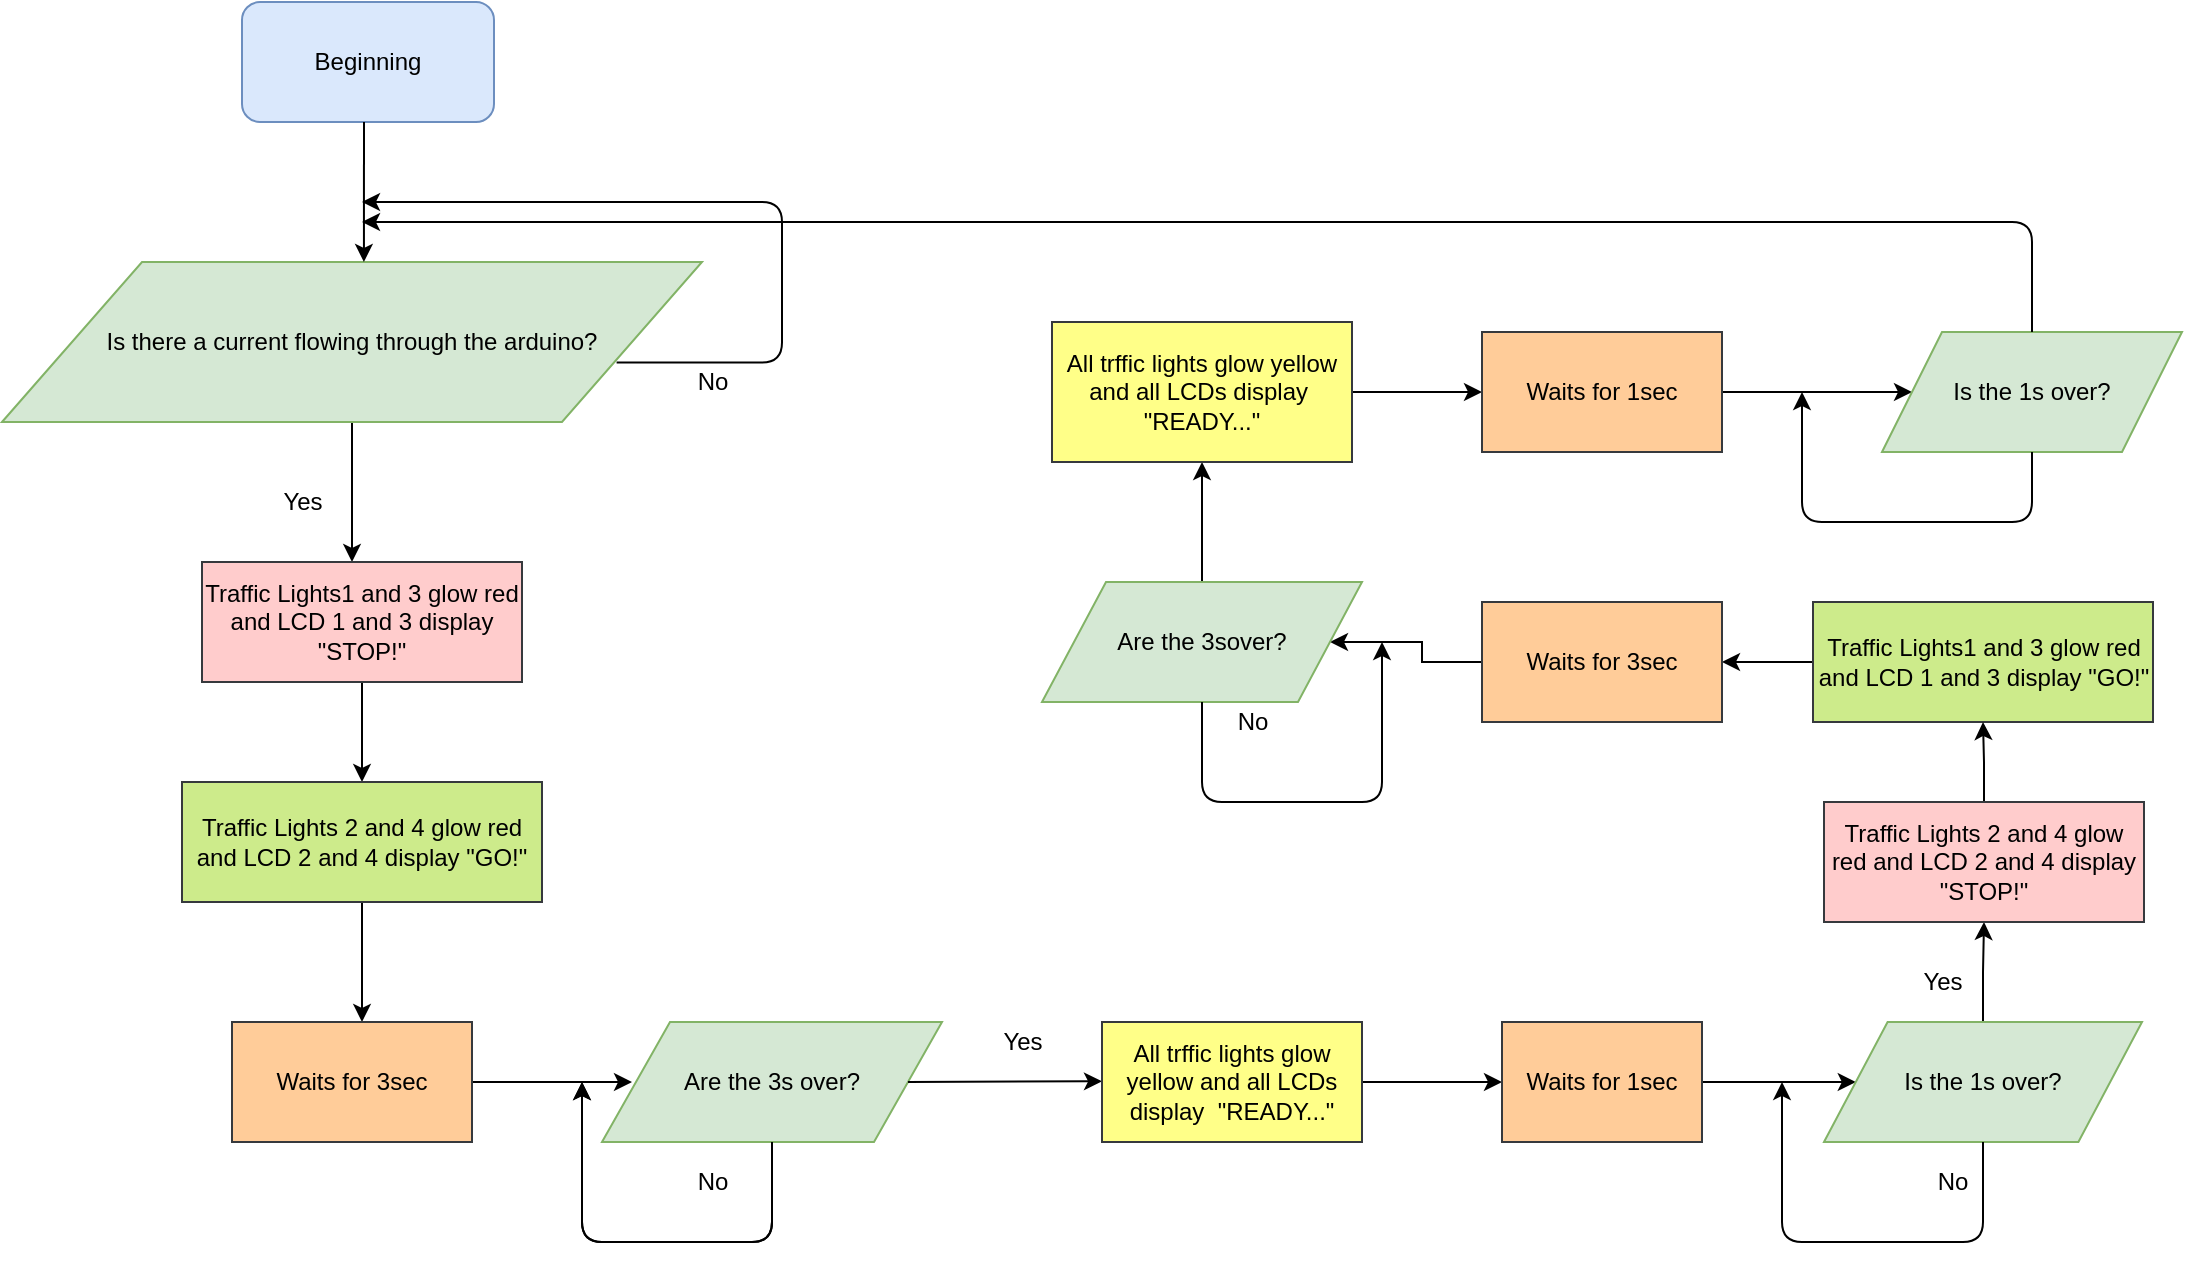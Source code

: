 <mxfile version="13.3.6" type="github"><diagram id="IrFSbD6fWfPPENPtOOSr" name="Page-1"><mxGraphModel dx="1673" dy="888" grid="1" gridSize="10" guides="1" tooltips="1" connect="1" arrows="1" fold="1" page="1" pageScale="1" pageWidth="827" pageHeight="1169" math="0" shadow="0"><root><mxCell id="0"/><mxCell id="1" parent="0"/><mxCell id="f5TkN5KOjITO2yH5Gr3B-6" value="Beginning" style="rounded=1;whiteSpace=wrap;html=1;fillColor=#dae8fc;strokeColor=#6c8ebf;" vertex="1" parent="1"><mxGeometry x="330" y="30" width="126" height="60" as="geometry"/></mxCell><mxCell id="f5TkN5KOjITO2yH5Gr3B-29" value="" style="edgeStyle=orthogonalEdgeStyle;rounded=0;orthogonalLoop=1;jettySize=auto;html=1;" edge="1" parent="1" source="f5TkN5KOjITO2yH5Gr3B-2" target="f5TkN5KOjITO2yH5Gr3B-12"><mxGeometry relative="1" as="geometry"><Array as="points"><mxPoint x="385" y="290"/><mxPoint x="385" y="290"/></Array></mxGeometry></mxCell><mxCell id="f5TkN5KOjITO2yH5Gr3B-2" value="&lt;div align=&quot;center&quot;&gt;Is there a current flowing through the arduino?&lt;/div&gt;" style="shape=parallelogram;perimeter=parallelogramPerimeter;whiteSpace=wrap;html=1;align=center;rounded=0;horizontal=1;fillColor=#d5e8d4;strokeColor=#82b366;" vertex="1" parent="1"><mxGeometry x="210" y="160" width="350" height="80" as="geometry"/></mxCell><mxCell id="f5TkN5KOjITO2yH5Gr3B-5" value="" style="edgeStyle=elbowEdgeStyle;elbow=horizontal;endArrow=classic;html=1;exitX=0.878;exitY=0.628;exitDx=0;exitDy=0;exitPerimeter=0;" edge="1" parent="1" source="f5TkN5KOjITO2yH5Gr3B-2"><mxGeometry width="50" height="50" relative="1" as="geometry"><mxPoint x="520" y="210" as="sourcePoint"/><mxPoint x="390" y="130" as="targetPoint"/><Array as="points"><mxPoint x="600" y="170"/><mxPoint x="590" y="150"/><mxPoint x="520" y="150"/><mxPoint x="580" y="130"/><mxPoint x="630" y="230"/></Array></mxGeometry></mxCell><mxCell id="f5TkN5KOjITO2yH5Gr3B-7" value="" style="endArrow=classic;html=1;entryX=0.517;entryY=0;entryDx=0;entryDy=0;entryPerimeter=0;" edge="1" parent="1" target="f5TkN5KOjITO2yH5Gr3B-2"><mxGeometry width="50" height="50" relative="1" as="geometry"><mxPoint x="391" y="90" as="sourcePoint"/><mxPoint x="395" y="150" as="targetPoint"/><Array as="points"/></mxGeometry></mxCell><mxCell id="f5TkN5KOjITO2yH5Gr3B-10" value="No" style="text;html=1;align=center;verticalAlign=middle;resizable=0;points=[];autosize=1;" vertex="1" parent="1"><mxGeometry x="550" y="210" width="30" height="20" as="geometry"/></mxCell><mxCell id="f5TkN5KOjITO2yH5Gr3B-11" value="Yes" style="text;html=1;align=center;verticalAlign=middle;resizable=0;points=[];autosize=1;" vertex="1" parent="1"><mxGeometry x="340" y="270" width="40" height="20" as="geometry"/></mxCell><mxCell id="f5TkN5KOjITO2yH5Gr3B-30" value="" style="edgeStyle=orthogonalEdgeStyle;rounded=0;orthogonalLoop=1;jettySize=auto;html=1;" edge="1" parent="1" source="f5TkN5KOjITO2yH5Gr3B-12" target="f5TkN5KOjITO2yH5Gr3B-16"><mxGeometry relative="1" as="geometry"/></mxCell><mxCell id="f5TkN5KOjITO2yH5Gr3B-12" value="Traffic Lights1 and 3 glow red and LCD 1 and 3 display &quot;STOP!&quot;" style="rounded=0;whiteSpace=wrap;html=1;fillColor=#ffcccc;strokeColor=#36393d;" vertex="1" parent="1"><mxGeometry x="310" y="310" width="160" height="60" as="geometry"/></mxCell><mxCell id="f5TkN5KOjITO2yH5Gr3B-31" value="" style="edgeStyle=orthogonalEdgeStyle;rounded=0;orthogonalLoop=1;jettySize=auto;html=1;" edge="1" parent="1" source="f5TkN5KOjITO2yH5Gr3B-16" target="f5TkN5KOjITO2yH5Gr3B-19"><mxGeometry relative="1" as="geometry"><Array as="points"><mxPoint x="390" y="520"/><mxPoint x="390" y="520"/></Array></mxGeometry></mxCell><mxCell id="f5TkN5KOjITO2yH5Gr3B-16" value="Traffic Lights 2 and 4 glow red and LCD 2 and 4 display &quot;GO!&quot;" style="rounded=0;whiteSpace=wrap;html=1;fillColor=#cdeb8b;strokeColor=#36393d;" vertex="1" parent="1"><mxGeometry x="300" y="420" width="180" height="60" as="geometry"/></mxCell><mxCell id="f5TkN5KOjITO2yH5Gr3B-18" value="&lt;div&gt;&lt;br&gt;&lt;/div&gt;&lt;div&gt;Are the 3s over?&lt;/div&gt;&lt;div&gt;&lt;br&gt;&lt;/div&gt;" style="shape=parallelogram;perimeter=parallelogramPerimeter;whiteSpace=wrap;html=1;rounded=0;verticalAlign=middle;fillColor=#d5e8d4;strokeColor=#82b366;" vertex="1" parent="1"><mxGeometry x="510" y="540" width="170" height="60" as="geometry"/></mxCell><mxCell id="f5TkN5KOjITO2yH5Gr3B-28" value="" style="edgeStyle=orthogonalEdgeStyle;rounded=0;orthogonalLoop=1;jettySize=auto;html=1;" edge="1" parent="1" source="f5TkN5KOjITO2yH5Gr3B-19"><mxGeometry relative="1" as="geometry"><mxPoint x="525" y="570" as="targetPoint"/></mxGeometry></mxCell><mxCell id="f5TkN5KOjITO2yH5Gr3B-19" value="Waits for 3sec" style="rounded=0;whiteSpace=wrap;html=1;fillColor=#ffcc99;strokeColor=#36393d;" vertex="1" parent="1"><mxGeometry x="325" y="540" width="120" height="60" as="geometry"/></mxCell><mxCell id="f5TkN5KOjITO2yH5Gr3B-24" value="" style="edgeStyle=elbowEdgeStyle;elbow=vertical;endArrow=classic;html=1;" edge="1" parent="1" source="f5TkN5KOjITO2yH5Gr3B-18"><mxGeometry width="50" height="50" relative="1" as="geometry"><mxPoint x="620" y="470" as="sourcePoint"/><mxPoint x="500" y="570" as="targetPoint"/><Array as="points"><mxPoint x="490" y="650"/><mxPoint x="590" y="640"/><mxPoint x="510" y="630"/><mxPoint x="550" y="580"/></Array></mxGeometry></mxCell><mxCell id="f5TkN5KOjITO2yH5Gr3B-26" value="" style="endArrow=classic;html=1;exitX=1;exitY=0.5;exitDx=0;exitDy=0;" edge="1" parent="1" source="f5TkN5KOjITO2yH5Gr3B-18"><mxGeometry width="50" height="50" relative="1" as="geometry"><mxPoint x="690" y="569.66" as="sourcePoint"/><mxPoint x="760" y="569.66" as="targetPoint"/></mxGeometry></mxCell><mxCell id="f5TkN5KOjITO2yH5Gr3B-37" value="No" style="text;html=1;align=center;verticalAlign=middle;resizable=0;points=[];autosize=1;" vertex="1" parent="1"><mxGeometry x="550" y="610" width="30" height="20" as="geometry"/></mxCell><mxCell id="f5TkN5KOjITO2yH5Gr3B-38" value="Yes" style="text;html=1;align=center;verticalAlign=middle;resizable=0;points=[];autosize=1;" vertex="1" parent="1"><mxGeometry x="700" y="540" width="40" height="20" as="geometry"/></mxCell><mxCell id="f5TkN5KOjITO2yH5Gr3B-41" value="" style="edgeStyle=orthogonalEdgeStyle;rounded=0;orthogonalLoop=1;jettySize=auto;html=1;" edge="1" parent="1" source="f5TkN5KOjITO2yH5Gr3B-39" target="f5TkN5KOjITO2yH5Gr3B-40"><mxGeometry relative="1" as="geometry"/></mxCell><mxCell id="f5TkN5KOjITO2yH5Gr3B-39" value="All trffic lights glow yellow and all LCDs display&amp;nbsp; &quot;READY...&quot;" style="rounded=0;whiteSpace=wrap;html=1;fillColor=#ffff88;strokeColor=#36393d;" vertex="1" parent="1"><mxGeometry x="760" y="540" width="130" height="60" as="geometry"/></mxCell><mxCell id="f5TkN5KOjITO2yH5Gr3B-43" value="" style="edgeStyle=orthogonalEdgeStyle;rounded=0;orthogonalLoop=1;jettySize=auto;html=1;" edge="1" parent="1" source="f5TkN5KOjITO2yH5Gr3B-40" target="f5TkN5KOjITO2yH5Gr3B-42"><mxGeometry relative="1" as="geometry"/></mxCell><mxCell id="f5TkN5KOjITO2yH5Gr3B-40" value="Waits for 1sec" style="rounded=0;whiteSpace=wrap;html=1;fillColor=#ffcc99;strokeColor=#36393d;" vertex="1" parent="1"><mxGeometry x="960" y="540" width="100" height="60" as="geometry"/></mxCell><mxCell id="f5TkN5KOjITO2yH5Gr3B-57" value="" style="edgeStyle=orthogonalEdgeStyle;rounded=0;orthogonalLoop=1;jettySize=auto;html=1;" edge="1" parent="1" source="f5TkN5KOjITO2yH5Gr3B-42" target="f5TkN5KOjITO2yH5Gr3B-55"><mxGeometry relative="1" as="geometry"/></mxCell><mxCell id="f5TkN5KOjITO2yH5Gr3B-42" value="&lt;div&gt;&lt;br&gt;&lt;/div&gt;&lt;div&gt;&lt;br&gt;&lt;/div&gt;&lt;div&gt;Is the 1s over?&lt;/div&gt;&lt;div&gt;&lt;br&gt;&lt;br&gt;&lt;/div&gt;" style="shape=parallelogram;perimeter=parallelogramPerimeter;whiteSpace=wrap;html=1;rounded=0;fillColor=#d5e8d4;strokeColor=#82b366;" vertex="1" parent="1"><mxGeometry x="1121" y="540" width="159" height="60" as="geometry"/></mxCell><mxCell id="f5TkN5KOjITO2yH5Gr3B-60" value="" style="edgeStyle=orthogonalEdgeStyle;rounded=0;orthogonalLoop=1;jettySize=auto;html=1;" edge="1" parent="1" source="f5TkN5KOjITO2yH5Gr3B-46" target="f5TkN5KOjITO2yH5Gr3B-59"><mxGeometry relative="1" as="geometry"/></mxCell><mxCell id="f5TkN5KOjITO2yH5Gr3B-46" value="Traffic Lights1 and 3 glow red and LCD 1 and 3 display &quot;GO!&quot;" style="rounded=0;whiteSpace=wrap;html=1;fillColor=#cdeb8b;strokeColor=#36393d;" vertex="1" parent="1"><mxGeometry x="1115.5" y="330" width="170" height="60" as="geometry"/></mxCell><mxCell id="f5TkN5KOjITO2yH5Gr3B-48" value="Yes" style="text;html=1;align=center;verticalAlign=middle;resizable=0;points=[];autosize=1;" vertex="1" parent="1"><mxGeometry x="1160" y="510" width="40" height="20" as="geometry"/></mxCell><mxCell id="f5TkN5KOjITO2yH5Gr3B-51" value="" style="edgeStyle=elbowEdgeStyle;elbow=vertical;endArrow=classic;html=1;" edge="1" parent="1"><mxGeometry width="50" height="50" relative="1" as="geometry"><mxPoint x="595" y="600" as="sourcePoint"/><mxPoint x="500" y="570" as="targetPoint"/><Array as="points"><mxPoint x="490" y="650"/><mxPoint x="590" y="640"/><mxPoint x="510" y="630"/><mxPoint x="550" y="580"/></Array></mxGeometry></mxCell><mxCell id="f5TkN5KOjITO2yH5Gr3B-52" value="" style="edgeStyle=elbowEdgeStyle;elbow=vertical;endArrow=classic;html=1;exitX=0.5;exitY=1;exitDx=0;exitDy=0;" edge="1" parent="1" source="f5TkN5KOjITO2yH5Gr3B-42"><mxGeometry width="50" height="50" relative="1" as="geometry"><mxPoint x="1201" y="610" as="sourcePoint"/><mxPoint x="1100" y="570" as="targetPoint"/><Array as="points"><mxPoint x="1170" y="650"/><mxPoint x="1150" y="630"/></Array></mxGeometry></mxCell><mxCell id="f5TkN5KOjITO2yH5Gr3B-53" value="No" style="text;html=1;align=center;verticalAlign=middle;resizable=0;points=[];autosize=1;" vertex="1" parent="1"><mxGeometry x="1170" y="610" width="30" height="20" as="geometry"/></mxCell><mxCell id="f5TkN5KOjITO2yH5Gr3B-58" value="" style="edgeStyle=orthogonalEdgeStyle;rounded=0;orthogonalLoop=1;jettySize=auto;html=1;" edge="1" parent="1" source="f5TkN5KOjITO2yH5Gr3B-55" target="f5TkN5KOjITO2yH5Gr3B-46"><mxGeometry relative="1" as="geometry"/></mxCell><mxCell id="f5TkN5KOjITO2yH5Gr3B-55" value="Traffic Lights 2 and 4 glow red and LCD 2 and 4 display &quot;STOP!&quot;" style="rounded=0;whiteSpace=wrap;html=1;fillColor=#ffcccc;strokeColor=#36393d;" vertex="1" parent="1"><mxGeometry x="1121" y="430" width="160" height="60" as="geometry"/></mxCell><mxCell id="f5TkN5KOjITO2yH5Gr3B-62" value="" style="edgeStyle=orthogonalEdgeStyle;rounded=0;orthogonalLoop=1;jettySize=auto;html=1;" edge="1" parent="1" source="f5TkN5KOjITO2yH5Gr3B-59" target="f5TkN5KOjITO2yH5Gr3B-61"><mxGeometry relative="1" as="geometry"/></mxCell><mxCell id="f5TkN5KOjITO2yH5Gr3B-59" value="Waits for 3sec" style="rounded=0;whiteSpace=wrap;html=1;fillColor=#ffcc99;strokeColor=#36393d;" vertex="1" parent="1"><mxGeometry x="950" y="330" width="120" height="60" as="geometry"/></mxCell><mxCell id="f5TkN5KOjITO2yH5Gr3B-67" value="" style="edgeStyle=orthogonalEdgeStyle;rounded=0;orthogonalLoop=1;jettySize=auto;html=1;" edge="1" parent="1" source="f5TkN5KOjITO2yH5Gr3B-61" target="f5TkN5KOjITO2yH5Gr3B-66"><mxGeometry relative="1" as="geometry"/></mxCell><mxCell id="f5TkN5KOjITO2yH5Gr3B-61" value="&lt;div&gt;Are the 3sover?&lt;/div&gt;" style="shape=parallelogram;perimeter=parallelogramPerimeter;whiteSpace=wrap;html=1;rounded=0;fillColor=#d5e8d4;strokeColor=#82b366;" vertex="1" parent="1"><mxGeometry x="730" y="320" width="160" height="60" as="geometry"/></mxCell><mxCell id="f5TkN5KOjITO2yH5Gr3B-64" value="" style="edgeStyle=elbowEdgeStyle;elbow=vertical;endArrow=classic;html=1;" edge="1" parent="1"><mxGeometry width="50" height="50" relative="1" as="geometry"><mxPoint x="810" y="380" as="sourcePoint"/><mxPoint x="900" y="350" as="targetPoint"/><Array as="points"><mxPoint x="860" y="430"/></Array></mxGeometry></mxCell><mxCell id="f5TkN5KOjITO2yH5Gr3B-65" value="No" style="text;html=1;align=center;verticalAlign=middle;resizable=0;points=[];autosize=1;" vertex="1" parent="1"><mxGeometry x="820" y="380" width="30" height="20" as="geometry"/></mxCell><mxCell id="f5TkN5KOjITO2yH5Gr3B-69" value="" style="edgeStyle=orthogonalEdgeStyle;rounded=0;orthogonalLoop=1;jettySize=auto;html=1;" edge="1" parent="1" source="f5TkN5KOjITO2yH5Gr3B-66" target="f5TkN5KOjITO2yH5Gr3B-68"><mxGeometry relative="1" as="geometry"/></mxCell><mxCell id="f5TkN5KOjITO2yH5Gr3B-66" value="All trffic lights glow yellow and all LCDs display&amp;nbsp; &quot;READY...&quot;" style="rounded=0;whiteSpace=wrap;html=1;fillColor=#ffff88;strokeColor=#36393d;" vertex="1" parent="1"><mxGeometry x="735" y="190" width="150" height="70" as="geometry"/></mxCell><mxCell id="f5TkN5KOjITO2yH5Gr3B-71" value="" style="edgeStyle=orthogonalEdgeStyle;rounded=0;orthogonalLoop=1;jettySize=auto;html=1;" edge="1" parent="1" source="f5TkN5KOjITO2yH5Gr3B-68" target="f5TkN5KOjITO2yH5Gr3B-70"><mxGeometry relative="1" as="geometry"/></mxCell><mxCell id="f5TkN5KOjITO2yH5Gr3B-68" value="Waits for 1sec" style="rounded=0;whiteSpace=wrap;html=1;fillColor=#ffcc99;strokeColor=#36393d;" vertex="1" parent="1"><mxGeometry x="950" y="195" width="120" height="60" as="geometry"/></mxCell><mxCell id="f5TkN5KOjITO2yH5Gr3B-70" value="&lt;div&gt;&lt;br&gt;&lt;/div&gt;&lt;div&gt;&lt;br&gt;&lt;/div&gt;&lt;div&gt;&lt;br&gt;&lt;/div&gt;&lt;div&gt;Is the 1s over?&lt;/div&gt;&lt;div&gt;&lt;br&gt;&lt;br&gt;&lt;br&gt;&lt;/div&gt;" style="shape=parallelogram;perimeter=parallelogramPerimeter;whiteSpace=wrap;html=1;rounded=0;fillColor=#d5e8d4;strokeColor=#82b366;" vertex="1" parent="1"><mxGeometry x="1150" y="195" width="150" height="60" as="geometry"/></mxCell><mxCell id="f5TkN5KOjITO2yH5Gr3B-72" value="" style="edgeStyle=elbowEdgeStyle;elbow=vertical;endArrow=classic;html=1;" edge="1" parent="1" source="f5TkN5KOjITO2yH5Gr3B-70"><mxGeometry width="50" height="50" relative="1" as="geometry"><mxPoint x="1090" y="310" as="sourcePoint"/><mxPoint x="1110" y="225" as="targetPoint"/><Array as="points"><mxPoint x="1130" y="290"/><mxPoint x="1120" y="290"/></Array></mxGeometry></mxCell><mxCell id="f5TkN5KOjITO2yH5Gr3B-73" value="" style="edgeStyle=elbowEdgeStyle;endArrow=classic;html=1;exitX=0.5;exitY=0;exitDx=0;exitDy=0;" edge="1" parent="1" source="f5TkN5KOjITO2yH5Gr3B-70"><mxGeometry width="50" height="50" relative="1" as="geometry"><mxPoint x="1206" y="160" as="sourcePoint"/><mxPoint x="390" y="140" as="targetPoint"/><Array as="points"><mxPoint x="1225" y="150"/></Array></mxGeometry></mxCell></root></mxGraphModel></diagram></mxfile>
